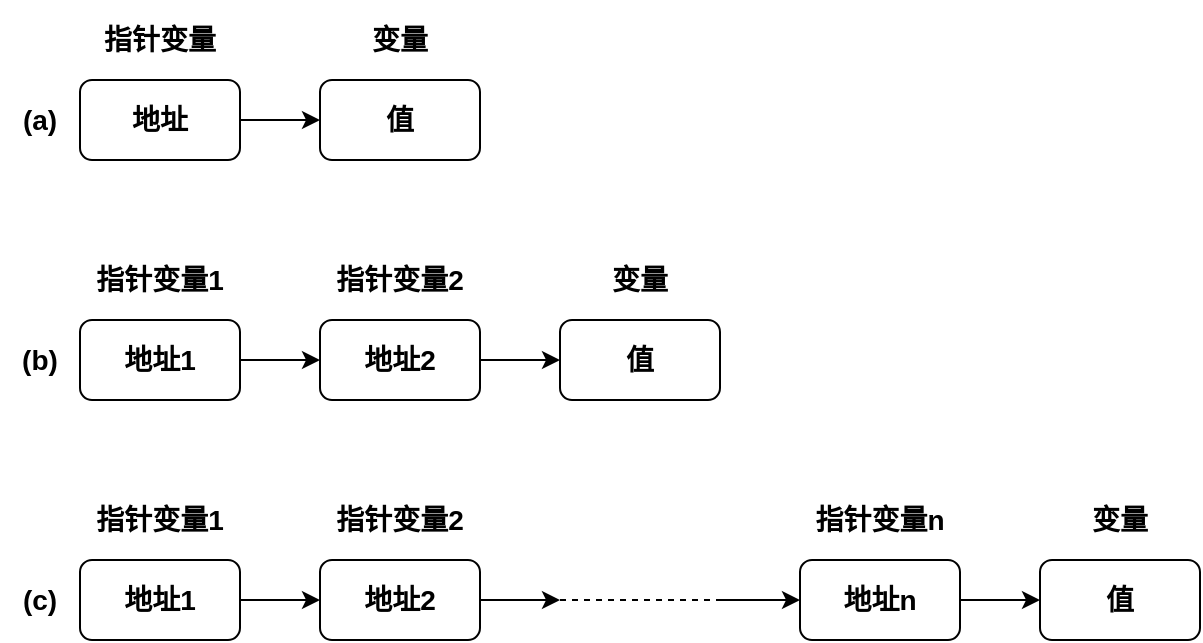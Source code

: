 <mxfile version="14.5.1" type="device"><diagram id="6CTYqFM3dklPeXFdQ_Yf" name="第 1 页"><mxGraphModel dx="946" dy="672" grid="1" gridSize="10" guides="1" tooltips="1" connect="1" arrows="1" fold="1" page="1" pageScale="1" pageWidth="827" pageHeight="1169" math="0" shadow="0"><root><mxCell id="0"/><mxCell id="1" parent="0"/><mxCell id="ZWtqJ8GwAv1uw1QN9TFT-1" value="&lt;b&gt;&lt;font style=&quot;font-size: 14px&quot;&gt;地址&lt;/font&gt;&lt;/b&gt;" style="rounded=1;whiteSpace=wrap;html=1;" vertex="1" parent="1"><mxGeometry x="80" y="80" width="80" height="40" as="geometry"/></mxCell><mxCell id="ZWtqJ8GwAv1uw1QN9TFT-2" value="&lt;b&gt;&lt;font style=&quot;font-size: 14px&quot;&gt;值&lt;/font&gt;&lt;/b&gt;" style="rounded=1;whiteSpace=wrap;html=1;" vertex="1" parent="1"><mxGeometry x="200" y="80" width="80" height="40" as="geometry"/></mxCell><mxCell id="ZWtqJ8GwAv1uw1QN9TFT-3" value="" style="endArrow=classic;html=1;exitX=1;exitY=0.5;exitDx=0;exitDy=0;" edge="1" parent="1" source="ZWtqJ8GwAv1uw1QN9TFT-1" target="ZWtqJ8GwAv1uw1QN9TFT-2"><mxGeometry width="50" height="50" relative="1" as="geometry"><mxPoint x="170" y="30" as="sourcePoint"/><mxPoint x="210" y="30" as="targetPoint"/></mxGeometry></mxCell><mxCell id="ZWtqJ8GwAv1uw1QN9TFT-4" value="&lt;span style=&quot;font-size: 14px&quot;&gt;&lt;b&gt;指针变量&lt;/b&gt;&lt;/span&gt;" style="text;html=1;strokeColor=none;fillColor=none;align=center;verticalAlign=middle;whiteSpace=wrap;rounded=0;" vertex="1" parent="1"><mxGeometry x="80" y="40" width="80" height="40" as="geometry"/></mxCell><mxCell id="ZWtqJ8GwAv1uw1QN9TFT-5" value="&lt;span style=&quot;font-size: 14px&quot;&gt;&lt;b&gt;变量&lt;/b&gt;&lt;/span&gt;" style="text;html=1;strokeColor=none;fillColor=none;align=center;verticalAlign=middle;whiteSpace=wrap;rounded=0;" vertex="1" parent="1"><mxGeometry x="200" y="40" width="80" height="40" as="geometry"/></mxCell><mxCell id="ZWtqJ8GwAv1uw1QN9TFT-6" value="&lt;b&gt;&lt;font style=&quot;font-size: 14px&quot;&gt;地址1&lt;/font&gt;&lt;/b&gt;" style="rounded=1;whiteSpace=wrap;html=1;" vertex="1" parent="1"><mxGeometry x="80" y="200" width="80" height="40" as="geometry"/></mxCell><mxCell id="ZWtqJ8GwAv1uw1QN9TFT-7" value="&lt;b&gt;&lt;font style=&quot;font-size: 14px&quot;&gt;地址2&lt;/font&gt;&lt;/b&gt;" style="rounded=1;whiteSpace=wrap;html=1;" vertex="1" parent="1"><mxGeometry x="200" y="200" width="80" height="40" as="geometry"/></mxCell><mxCell id="ZWtqJ8GwAv1uw1QN9TFT-8" value="" style="endArrow=classic;html=1;exitX=1;exitY=0.5;exitDx=0;exitDy=0;" edge="1" parent="1" source="ZWtqJ8GwAv1uw1QN9TFT-6" target="ZWtqJ8GwAv1uw1QN9TFT-7"><mxGeometry width="50" height="50" relative="1" as="geometry"><mxPoint x="170" y="150" as="sourcePoint"/><mxPoint x="210" y="150" as="targetPoint"/></mxGeometry></mxCell><mxCell id="ZWtqJ8GwAv1uw1QN9TFT-9" value="&lt;span style=&quot;font-size: 14px&quot;&gt;&lt;b&gt;指针变量1&lt;/b&gt;&lt;/span&gt;" style="text;html=1;strokeColor=none;fillColor=none;align=center;verticalAlign=middle;whiteSpace=wrap;rounded=0;" vertex="1" parent="1"><mxGeometry x="80" y="160" width="80" height="40" as="geometry"/></mxCell><mxCell id="ZWtqJ8GwAv1uw1QN9TFT-10" value="&lt;b style=&quot;font-size: 14px&quot;&gt;指针变量2&lt;/b&gt;" style="text;html=1;strokeColor=none;fillColor=none;align=center;verticalAlign=middle;whiteSpace=wrap;rounded=0;" vertex="1" parent="1"><mxGeometry x="200" y="160" width="80" height="40" as="geometry"/></mxCell><mxCell id="ZWtqJ8GwAv1uw1QN9TFT-11" value="&lt;b&gt;&lt;font style=&quot;font-size: 14px&quot;&gt;值&lt;/font&gt;&lt;/b&gt;" style="rounded=1;whiteSpace=wrap;html=1;" vertex="1" parent="1"><mxGeometry x="320" y="200" width="80" height="40" as="geometry"/></mxCell><mxCell id="ZWtqJ8GwAv1uw1QN9TFT-12" value="" style="endArrow=classic;html=1;exitX=1;exitY=0.5;exitDx=0;exitDy=0;entryX=0;entryY=0.5;entryDx=0;entryDy=0;" edge="1" parent="1" source="ZWtqJ8GwAv1uw1QN9TFT-7" target="ZWtqJ8GwAv1uw1QN9TFT-11"><mxGeometry width="50" height="50" relative="1" as="geometry"><mxPoint x="310" y="190" as="sourcePoint"/><mxPoint x="290" y="270" as="targetPoint"/></mxGeometry></mxCell><mxCell id="ZWtqJ8GwAv1uw1QN9TFT-13" value="&lt;span style=&quot;font-size: 14px&quot;&gt;&lt;b&gt;变量&lt;/b&gt;&lt;/span&gt;" style="text;html=1;strokeColor=none;fillColor=none;align=center;verticalAlign=middle;whiteSpace=wrap;rounded=0;" vertex="1" parent="1"><mxGeometry x="320" y="160" width="80" height="40" as="geometry"/></mxCell><mxCell id="ZWtqJ8GwAv1uw1QN9TFT-14" value="&lt;span style=&quot;font-size: 14px&quot;&gt;&lt;b&gt;(a)&lt;/b&gt;&lt;/span&gt;" style="text;html=1;strokeColor=none;fillColor=none;align=center;verticalAlign=middle;whiteSpace=wrap;rounded=0;" vertex="1" parent="1"><mxGeometry x="40" y="80" width="40" height="40" as="geometry"/></mxCell><mxCell id="ZWtqJ8GwAv1uw1QN9TFT-15" value="&lt;span style=&quot;font-size: 14px&quot;&gt;&lt;b&gt;(b)&lt;/b&gt;&lt;/span&gt;" style="text;html=1;strokeColor=none;fillColor=none;align=center;verticalAlign=middle;whiteSpace=wrap;rounded=0;" vertex="1" parent="1"><mxGeometry x="40" y="200" width="40" height="40" as="geometry"/></mxCell><mxCell id="ZWtqJ8GwAv1uw1QN9TFT-16" value="&lt;b&gt;&lt;font style=&quot;font-size: 14px&quot;&gt;地址1&lt;/font&gt;&lt;/b&gt;" style="rounded=1;whiteSpace=wrap;html=1;" vertex="1" parent="1"><mxGeometry x="80" y="320" width="80" height="40" as="geometry"/></mxCell><mxCell id="ZWtqJ8GwAv1uw1QN9TFT-17" value="&lt;b&gt;&lt;font style=&quot;font-size: 14px&quot;&gt;地址2&lt;/font&gt;&lt;/b&gt;" style="rounded=1;whiteSpace=wrap;html=1;" vertex="1" parent="1"><mxGeometry x="200" y="320" width="80" height="40" as="geometry"/></mxCell><mxCell id="ZWtqJ8GwAv1uw1QN9TFT-18" value="" style="endArrow=classic;html=1;exitX=1;exitY=0.5;exitDx=0;exitDy=0;" edge="1" parent="1" source="ZWtqJ8GwAv1uw1QN9TFT-16" target="ZWtqJ8GwAv1uw1QN9TFT-17"><mxGeometry width="50" height="50" relative="1" as="geometry"><mxPoint x="170" y="270" as="sourcePoint"/><mxPoint x="210" y="270" as="targetPoint"/></mxGeometry></mxCell><mxCell id="ZWtqJ8GwAv1uw1QN9TFT-19" value="&lt;span style=&quot;font-size: 14px&quot;&gt;&lt;b&gt;指针变量1&lt;/b&gt;&lt;/span&gt;" style="text;html=1;strokeColor=none;fillColor=none;align=center;verticalAlign=middle;whiteSpace=wrap;rounded=0;" vertex="1" parent="1"><mxGeometry x="80" y="280" width="80" height="40" as="geometry"/></mxCell><mxCell id="ZWtqJ8GwAv1uw1QN9TFT-20" value="&lt;b style=&quot;font-size: 14px&quot;&gt;指针变量2&lt;/b&gt;" style="text;html=1;strokeColor=none;fillColor=none;align=center;verticalAlign=middle;whiteSpace=wrap;rounded=0;" vertex="1" parent="1"><mxGeometry x="200" y="280" width="80" height="40" as="geometry"/></mxCell><mxCell id="ZWtqJ8GwAv1uw1QN9TFT-21" value="" style="endArrow=classic;html=1;exitX=1;exitY=0.5;exitDx=0;exitDy=0;entryX=0;entryY=0.5;entryDx=0;entryDy=0;" edge="1" parent="1" source="ZWtqJ8GwAv1uw1QN9TFT-17"><mxGeometry width="50" height="50" relative="1" as="geometry"><mxPoint x="310" y="310" as="sourcePoint"/><mxPoint x="320" y="340" as="targetPoint"/></mxGeometry></mxCell><mxCell id="ZWtqJ8GwAv1uw1QN9TFT-22" value="&lt;span style=&quot;font-size: 14px&quot;&gt;&lt;b&gt;(c)&lt;/b&gt;&lt;/span&gt;" style="text;html=1;strokeColor=none;fillColor=none;align=center;verticalAlign=middle;whiteSpace=wrap;rounded=0;" vertex="1" parent="1"><mxGeometry x="40" y="320" width="40" height="40" as="geometry"/></mxCell><mxCell id="ZWtqJ8GwAv1uw1QN9TFT-23" value="&lt;b&gt;&lt;font style=&quot;font-size: 14px&quot;&gt;地址n&lt;/font&gt;&lt;/b&gt;" style="rounded=1;whiteSpace=wrap;html=1;" vertex="1" parent="1"><mxGeometry x="440" y="320" width="80" height="40" as="geometry"/></mxCell><mxCell id="ZWtqJ8GwAv1uw1QN9TFT-24" value="&lt;b style=&quot;font-size: 14px&quot;&gt;指针变量n&lt;/b&gt;" style="text;html=1;strokeColor=none;fillColor=none;align=center;verticalAlign=middle;whiteSpace=wrap;rounded=0;" vertex="1" parent="1"><mxGeometry x="440" y="280" width="80" height="40" as="geometry"/></mxCell><mxCell id="ZWtqJ8GwAv1uw1QN9TFT-25" value="&lt;b&gt;&lt;font style=&quot;font-size: 14px&quot;&gt;值&lt;/font&gt;&lt;/b&gt;" style="rounded=1;whiteSpace=wrap;html=1;" vertex="1" parent="1"><mxGeometry x="560" y="320" width="80" height="40" as="geometry"/></mxCell><mxCell id="ZWtqJ8GwAv1uw1QN9TFT-26" value="" style="endArrow=classic;html=1;exitX=1;exitY=0.5;exitDx=0;exitDy=0;entryX=0;entryY=0.5;entryDx=0;entryDy=0;" edge="1" parent="1" source="ZWtqJ8GwAv1uw1QN9TFT-23" target="ZWtqJ8GwAv1uw1QN9TFT-25"><mxGeometry width="50" height="50" relative="1" as="geometry"><mxPoint x="550" y="310" as="sourcePoint"/><mxPoint x="530" y="390" as="targetPoint"/></mxGeometry></mxCell><mxCell id="ZWtqJ8GwAv1uw1QN9TFT-27" value="&lt;span style=&quot;font-size: 14px&quot;&gt;&lt;b&gt;变量&lt;/b&gt;&lt;/span&gt;" style="text;html=1;strokeColor=none;fillColor=none;align=center;verticalAlign=middle;whiteSpace=wrap;rounded=0;" vertex="1" parent="1"><mxGeometry x="560" y="280" width="80" height="40" as="geometry"/></mxCell><mxCell id="ZWtqJ8GwAv1uw1QN9TFT-28" value="" style="endArrow=classic;html=1;entryX=0;entryY=0.5;entryDx=0;entryDy=0;" edge="1" parent="1" target="ZWtqJ8GwAv1uw1QN9TFT-23"><mxGeometry width="50" height="50" relative="1" as="geometry"><mxPoint x="400" y="340" as="sourcePoint"/><mxPoint x="330" y="350" as="targetPoint"/></mxGeometry></mxCell><mxCell id="ZWtqJ8GwAv1uw1QN9TFT-29" value="" style="endArrow=none;dashed=1;html=1;" edge="1" parent="1"><mxGeometry width="50" height="50" relative="1" as="geometry"><mxPoint x="320" y="340" as="sourcePoint"/><mxPoint x="400" y="340" as="targetPoint"/></mxGeometry></mxCell></root></mxGraphModel></diagram></mxfile>